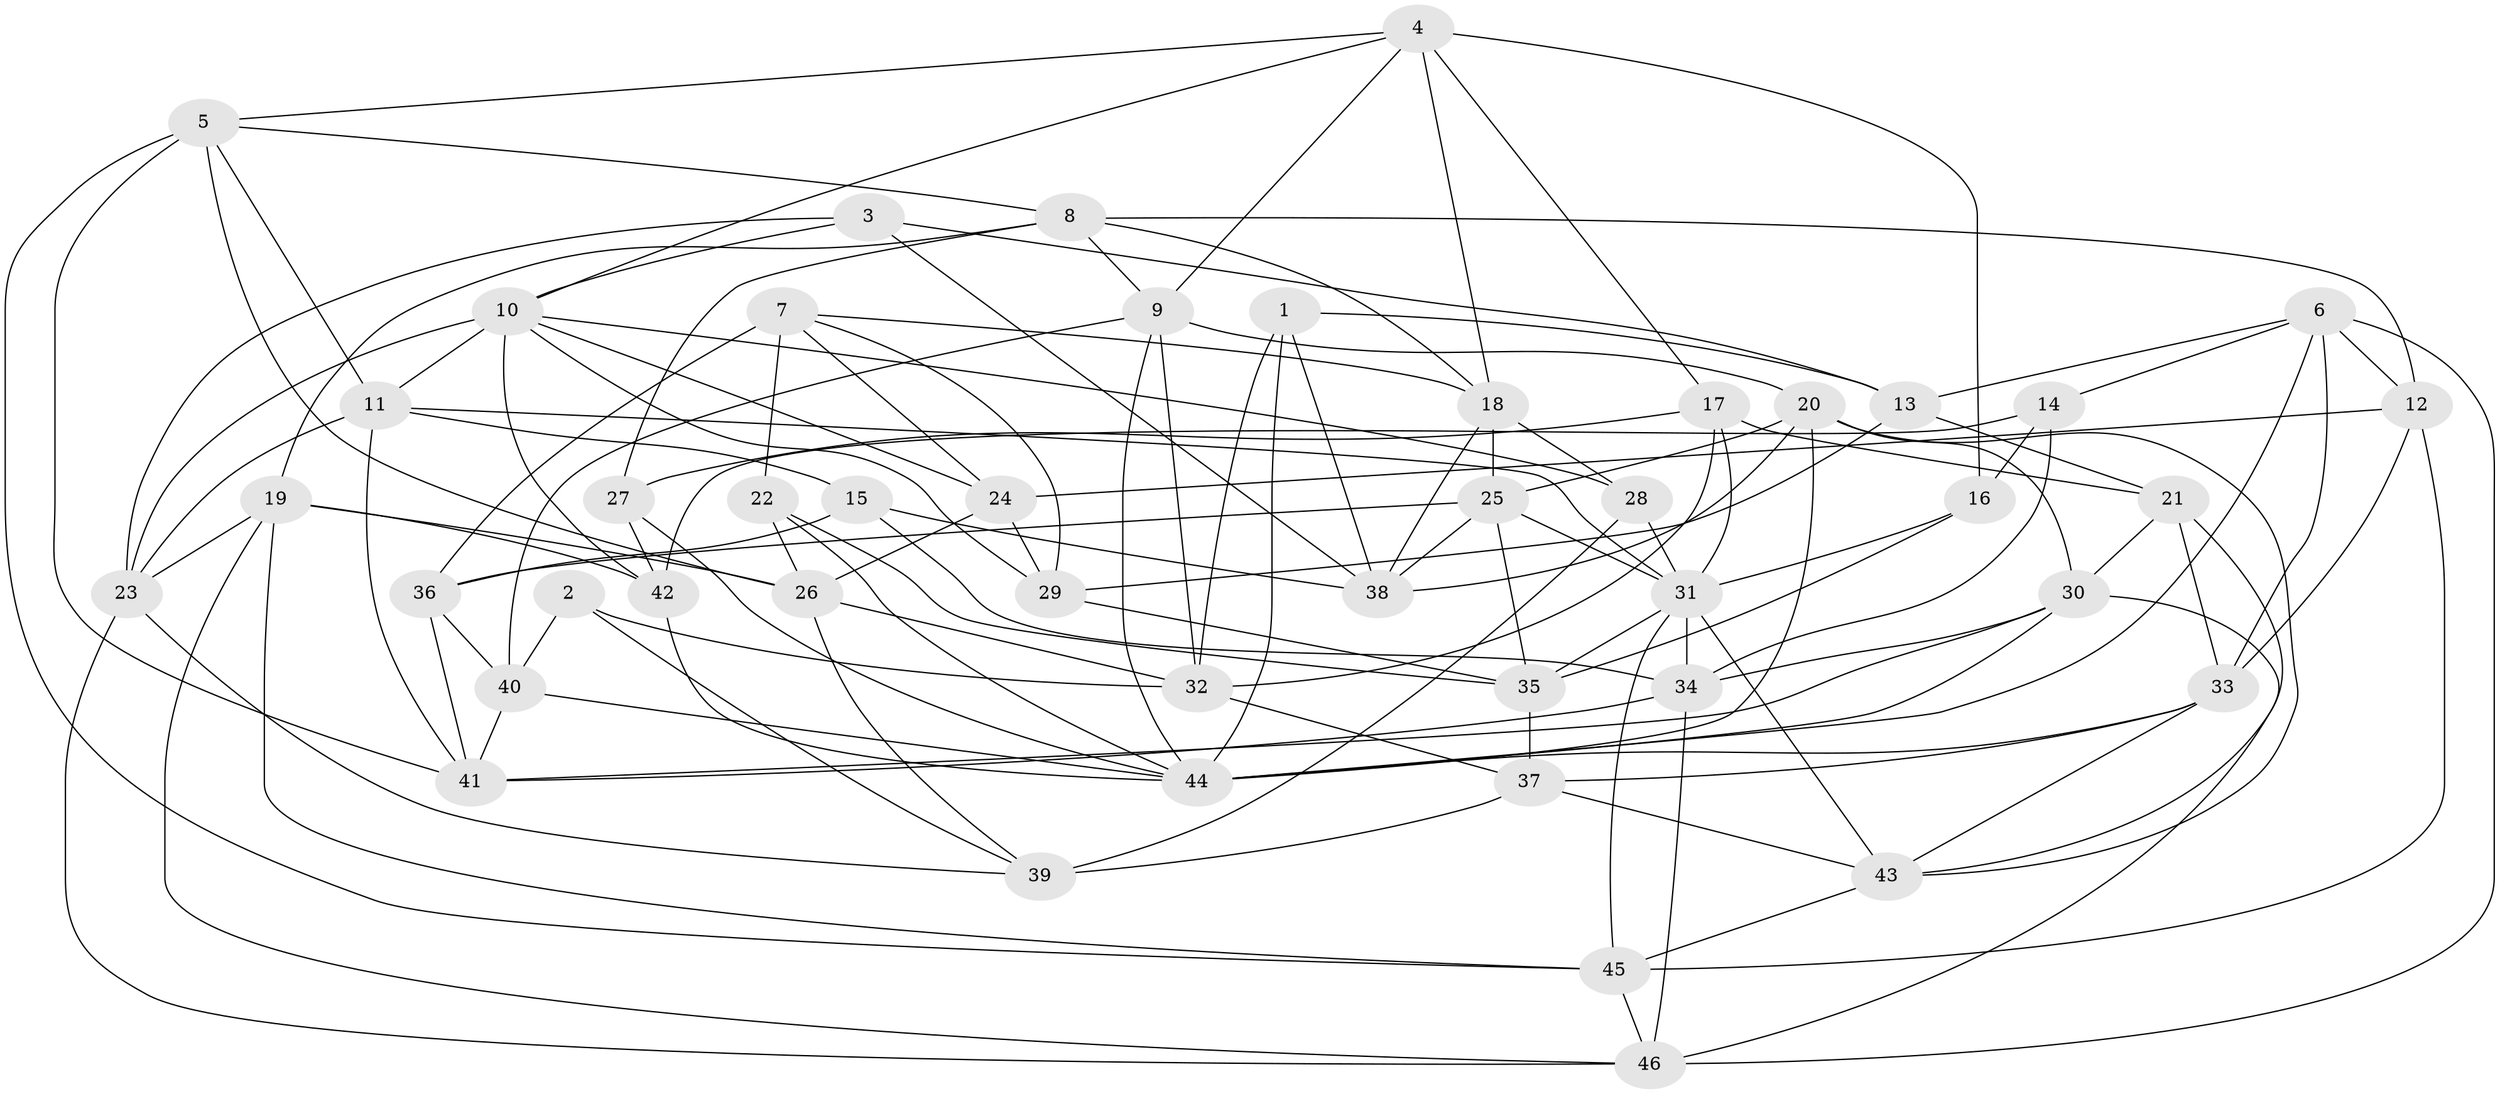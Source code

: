 // original degree distribution, {4: 1.0}
// Generated by graph-tools (version 1.1) at 2025/03/03/09/25 03:03:04]
// undirected, 46 vertices, 127 edges
graph export_dot {
graph [start="1"]
  node [color=gray90,style=filled];
  1;
  2;
  3;
  4;
  5;
  6;
  7;
  8;
  9;
  10;
  11;
  12;
  13;
  14;
  15;
  16;
  17;
  18;
  19;
  20;
  21;
  22;
  23;
  24;
  25;
  26;
  27;
  28;
  29;
  30;
  31;
  32;
  33;
  34;
  35;
  36;
  37;
  38;
  39;
  40;
  41;
  42;
  43;
  44;
  45;
  46;
  1 -- 13 [weight=1.0];
  1 -- 32 [weight=1.0];
  1 -- 38 [weight=1.0];
  1 -- 44 [weight=1.0];
  2 -- 32 [weight=1.0];
  2 -- 39 [weight=1.0];
  2 -- 40 [weight=2.0];
  3 -- 10 [weight=1.0];
  3 -- 13 [weight=1.0];
  3 -- 23 [weight=1.0];
  3 -- 38 [weight=1.0];
  4 -- 5 [weight=1.0];
  4 -- 9 [weight=1.0];
  4 -- 10 [weight=1.0];
  4 -- 16 [weight=1.0];
  4 -- 17 [weight=1.0];
  4 -- 18 [weight=1.0];
  5 -- 8 [weight=1.0];
  5 -- 11 [weight=1.0];
  5 -- 26 [weight=1.0];
  5 -- 41 [weight=1.0];
  5 -- 45 [weight=1.0];
  6 -- 12 [weight=1.0];
  6 -- 13 [weight=1.0];
  6 -- 14 [weight=1.0];
  6 -- 33 [weight=1.0];
  6 -- 44 [weight=1.0];
  6 -- 46 [weight=1.0];
  7 -- 18 [weight=1.0];
  7 -- 22 [weight=1.0];
  7 -- 24 [weight=1.0];
  7 -- 29 [weight=1.0];
  7 -- 36 [weight=2.0];
  8 -- 9 [weight=1.0];
  8 -- 12 [weight=1.0];
  8 -- 18 [weight=1.0];
  8 -- 19 [weight=1.0];
  8 -- 27 [weight=1.0];
  9 -- 20 [weight=1.0];
  9 -- 32 [weight=1.0];
  9 -- 40 [weight=1.0];
  9 -- 44 [weight=1.0];
  10 -- 11 [weight=1.0];
  10 -- 23 [weight=1.0];
  10 -- 24 [weight=1.0];
  10 -- 28 [weight=1.0];
  10 -- 29 [weight=1.0];
  10 -- 42 [weight=1.0];
  11 -- 15 [weight=1.0];
  11 -- 23 [weight=1.0];
  11 -- 31 [weight=1.0];
  11 -- 41 [weight=1.0];
  12 -- 24 [weight=2.0];
  12 -- 33 [weight=1.0];
  12 -- 45 [weight=1.0];
  13 -- 21 [weight=1.0];
  13 -- 29 [weight=2.0];
  14 -- 16 [weight=2.0];
  14 -- 34 [weight=1.0];
  14 -- 42 [weight=2.0];
  15 -- 34 [weight=1.0];
  15 -- 36 [weight=1.0];
  15 -- 38 [weight=1.0];
  16 -- 31 [weight=2.0];
  16 -- 35 [weight=1.0];
  17 -- 21 [weight=2.0];
  17 -- 27 [weight=1.0];
  17 -- 31 [weight=1.0];
  17 -- 32 [weight=1.0];
  18 -- 25 [weight=1.0];
  18 -- 28 [weight=1.0];
  18 -- 38 [weight=1.0];
  19 -- 23 [weight=1.0];
  19 -- 26 [weight=1.0];
  19 -- 42 [weight=1.0];
  19 -- 45 [weight=1.0];
  19 -- 46 [weight=1.0];
  20 -- 25 [weight=1.0];
  20 -- 30 [weight=1.0];
  20 -- 38 [weight=1.0];
  20 -- 43 [weight=1.0];
  20 -- 44 [weight=1.0];
  21 -- 30 [weight=1.0];
  21 -- 33 [weight=1.0];
  21 -- 43 [weight=1.0];
  22 -- 26 [weight=1.0];
  22 -- 35 [weight=1.0];
  22 -- 44 [weight=1.0];
  23 -- 39 [weight=1.0];
  23 -- 46 [weight=1.0];
  24 -- 26 [weight=1.0];
  24 -- 29 [weight=1.0];
  25 -- 31 [weight=1.0];
  25 -- 35 [weight=1.0];
  25 -- 36 [weight=1.0];
  25 -- 38 [weight=1.0];
  26 -- 32 [weight=1.0];
  26 -- 39 [weight=1.0];
  27 -- 42 [weight=1.0];
  27 -- 44 [weight=1.0];
  28 -- 31 [weight=1.0];
  28 -- 39 [weight=1.0];
  29 -- 35 [weight=1.0];
  30 -- 34 [weight=1.0];
  30 -- 41 [weight=1.0];
  30 -- 44 [weight=1.0];
  30 -- 46 [weight=1.0];
  31 -- 34 [weight=1.0];
  31 -- 35 [weight=1.0];
  31 -- 43 [weight=1.0];
  31 -- 45 [weight=1.0];
  32 -- 37 [weight=1.0];
  33 -- 37 [weight=1.0];
  33 -- 43 [weight=1.0];
  33 -- 44 [weight=1.0];
  34 -- 41 [weight=1.0];
  34 -- 46 [weight=1.0];
  35 -- 37 [weight=1.0];
  36 -- 40 [weight=1.0];
  36 -- 41 [weight=1.0];
  37 -- 39 [weight=2.0];
  37 -- 43 [weight=1.0];
  40 -- 41 [weight=1.0];
  40 -- 44 [weight=1.0];
  42 -- 44 [weight=1.0];
  43 -- 45 [weight=1.0];
  45 -- 46 [weight=1.0];
}
